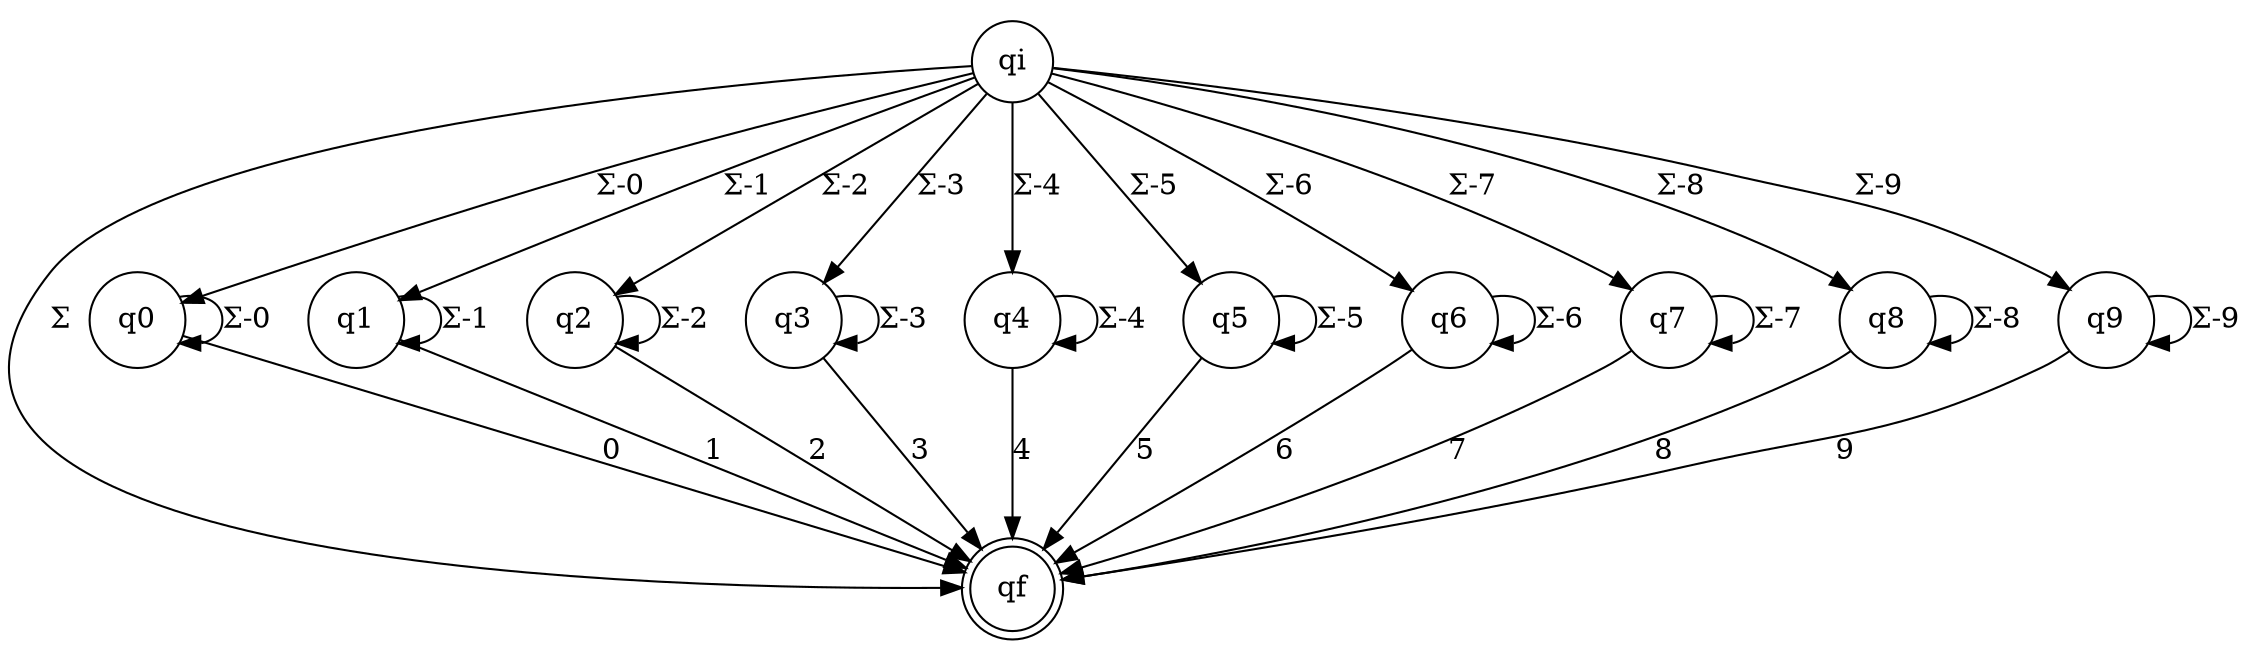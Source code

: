 digraph TP03_01_a {
	rankdir=TB;
	graph [dpi = 300];
	ratio=0.3
	node [shape = doublecircle]; qf;
	node [shape = circle];
	qi -> qf [ label = "Σ"   ];
	qi -> q0 [ label = "Σ-0" ]; q0 -> q0 [ label = "Σ-0" ]; q0 -> qf [ label = "0" ];
	qi -> q1 [ label = "Σ-1" ]; q1 -> q1 [ label = "Σ-1" ]; q1 -> qf [ label = "1" ];
	qi -> q2 [ label = "Σ-2" ]; q2 -> q2 [ label = "Σ-2" ]; q2 -> qf [ label = "2" ];
	qi -> q3 [ label = "Σ-3" ]; q3 -> q3 [ label = "Σ-3" ]; q3 -> qf [ label = "3" ];
	qi -> q4 [ label = "Σ-4" ]; q4 -> q4 [ label = "Σ-4" ]; q4 -> qf [ label = "4" ];
	qi -> q5 [ label = "Σ-5" ]; q5 -> q5 [ label = "Σ-5" ]; q5 -> qf [ label = "5" ];
	qi -> q6 [ label = "Σ-6" ]; q6 -> q6 [ label = "Σ-6" ]; q6 -> qf [ label = "6" ];
	qi -> q7 [ label = "Σ-7" ]; q7 -> q7 [ label = "Σ-7" ]; q7 -> qf [ label = "7" ];
	qi -> q8 [ label = "Σ-8" ]; q8 -> q8 [ label = "Σ-8" ]; q8 -> qf [ label = "8" ];
	qi -> q9 [ label = "Σ-9" ]; q9 -> q9 [ label = "Σ-9" ]; q9 -> qf [ label = "9" ];
}
